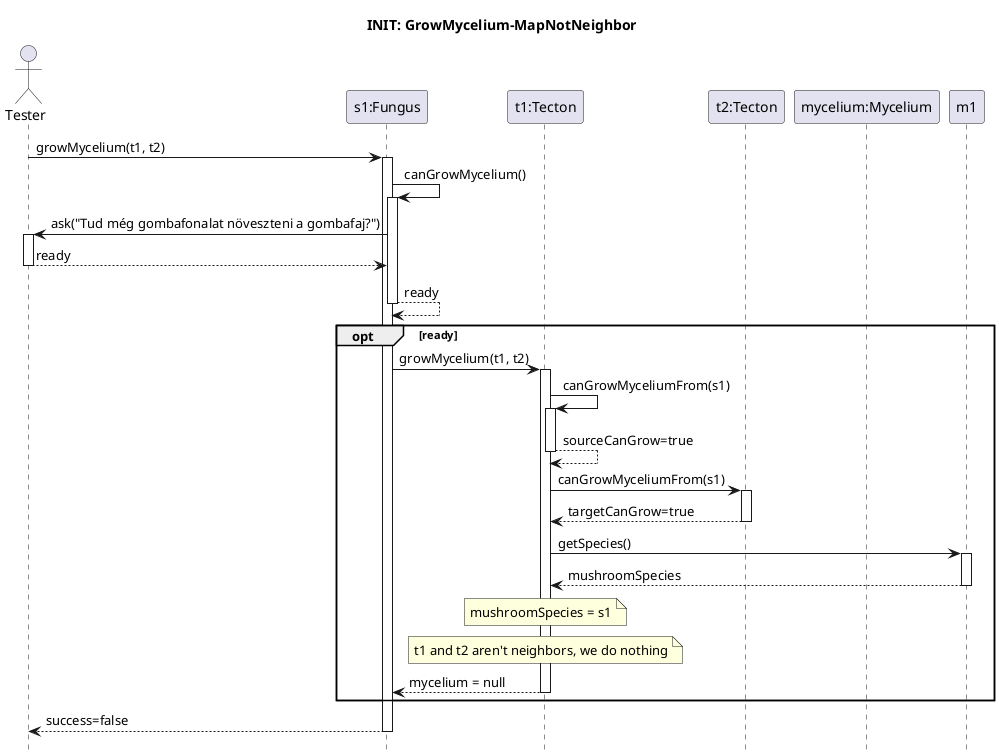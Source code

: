 @startuml grow-mycelium-success
hide footbox

title INIT: GrowMycelium-MapNotNeighbor

actor Tester
participant "s1:Fungus" as species
participant "t1:Tecton" as source
participant "t2:Tecton" as target
participant "mycelium:Mycelium" as mycelium


Tester -> species : growMycelium(t1, t2)
activate species

species -> species : canGrowMycelium()
activate species

Tester <- species : ask("Tud még gombafonalat növeszteni a gombafaj?")
activate Tester
return ready

return ready

opt ready

    species -> source : growMycelium(t1, t2)
    activate source
        source -> source : canGrowMyceliumFrom(s1)
        activate source
        return sourceCanGrow=true

        source -> target : canGrowMyceliumFrom(s1)
        activate target
        return targetCanGrow=true

        source -> m1 : getSpecies()
        activate m1
        return mushroomSpecies
        note over source: mushroomSpecies = s1
        
        note over source: t1 and t2 aren't neighbors, we do nothing

    return mycelium = null
end
return success=false
@enduml